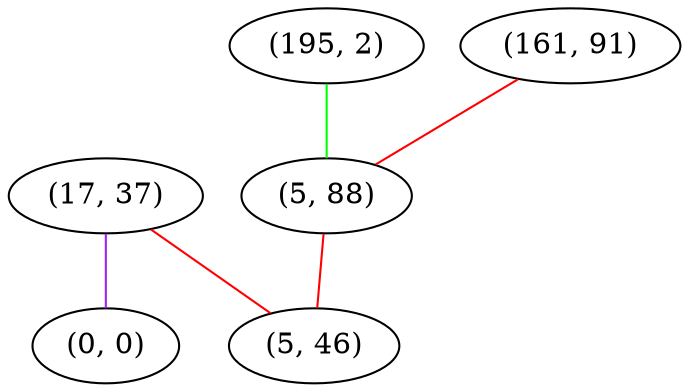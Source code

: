 graph "" {
"(17, 37)";
"(195, 2)";
"(0, 0)";
"(161, 91)";
"(5, 88)";
"(5, 46)";
"(17, 37)" -- "(5, 46)"  [color=red, key=0, weight=1];
"(17, 37)" -- "(0, 0)"  [color=purple, key=0, weight=4];
"(195, 2)" -- "(5, 88)"  [color=green, key=0, weight=2];
"(161, 91)" -- "(5, 88)"  [color=red, key=0, weight=1];
"(5, 88)" -- "(5, 46)"  [color=red, key=0, weight=1];
}
